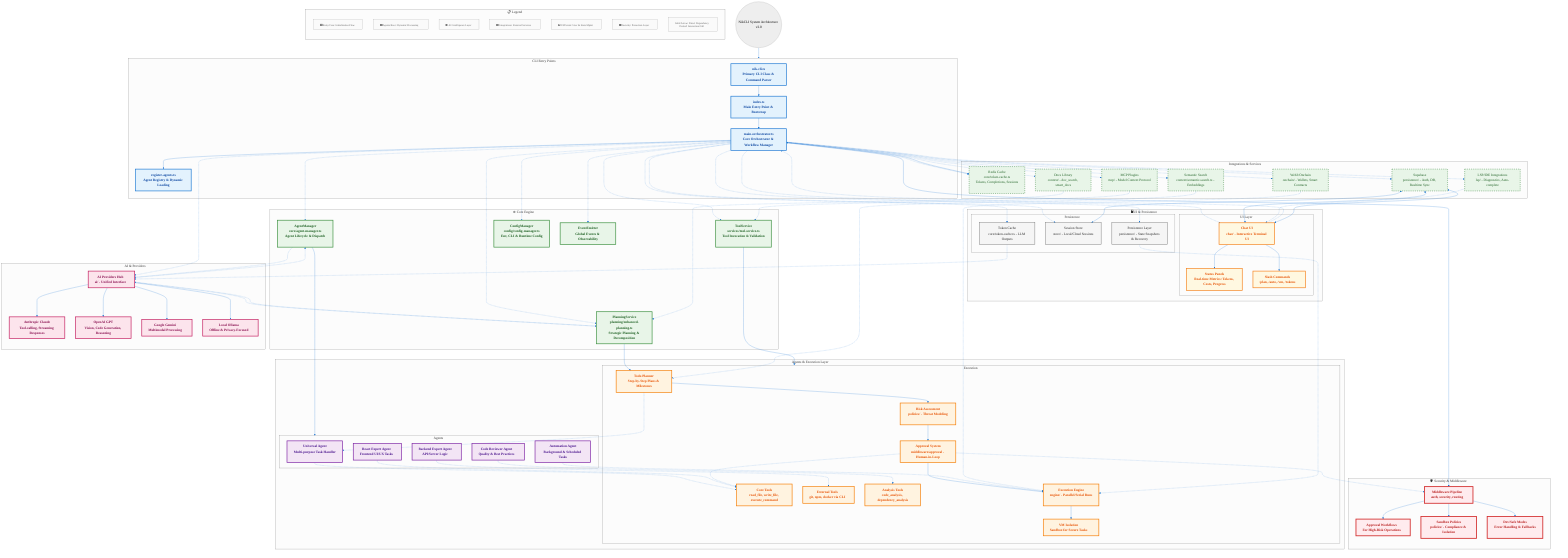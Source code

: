 %%{init: {'theme':'neutral', 'themeVariables': { 'primaryColor': '#2196F3', 'primaryTextColor': '#000000', 'primaryBorderColor': '#1976D2', 'lineColor': '#1976D2', 'lineColorBackground': '#FFFFFF', 'secondaryColor': '#4CAF50', 'tertiaryColor': '#FFC107', 'fontFamily': 'Arial, sans-serif'}}}%%

flowchart TB
    %% Title
    title((NikCLI System Architecture v2.0))
    title --> entry

    %% CLI Entry Points - Professional Blue Theme
    subgraph entry["🎯 CLI Entry Points"]
        direction TB
        A[nik-cli.ts<br/>Primary CLI Class & Command Parser]:::entry
        B[index.ts<br/>Main Entry Point & Bootstrap]:::entry
        C[main-orchestrator.ts<br/>Core Orchestrator & Workflow Manager]:::entry
        D[register-agents.ts<br/>Agent Registry & Dynamic Loading]:::entry
        A --> B --> C --> D
    end

    %% Core Engine - Stable Green Theme
    subgraph core["⚙️ Core Engine"]
        direction TB
        E[AgentManager<br/>core/agent-manager.ts<br/>Agent Lifecycle & Dispatch]:::core
        F[ToolService<br/>services/tool-service.ts<br/>Tool Invocation & Validation]:::core
        G[PlanningService<br/>planning/enhanced-planning.ts<br/>Strategic Planning & Decomposition]:::core
        H[ConfigManager<br/>config/config-manager.ts<br/>Env, CLI & Runtime Config]:::core
        I[EventEmitter<br/>Global Events & Observability]:::core
        C -.-> E
        C -.-> F
        C -.-> G
        C -.-> H
        C -.-> I
    end

    %% Agents & Execution - Dynamic Purple/Orange
    subgraph agents["🤖 Agents & Execution Layer"]
        direction LR
        subgraph agentSub["Agents"]
            J[Universal Agent<br/>Multi-purpose Task Handler]:::agents
            K[React Expert Agent<br/>Frontend UI/UX Tasks]:::agents
            L[Code Reviewer Agent<br/>Quality & Best Practices]:::agents
            M[Backend Expert Agent<br/>API/Server Logic]:::agents
            N[Automation Agent<br/>Background & Scheduled Tasks]:::agents
        end
        subgraph execSub["Execution"]
            O[Core Tools<br/>read_file, write_file, execute_command]:::execution
            P[External Tools<br/>git, npm, docker via CLI]:::execution
            Q[Analysis Tools<br/>code_analysis, dependency_analysis]:::execution
            R[Todo Planner<br/>Step-by-Step Plans & Milestones]:::execution
            S[Risk Assessment<br/>policies/ - Threat Modeling]:::execution
            T[Approval System<br/>middleware/approval - Human-in-Loop]:::execution
            U[Execution Engine<br/>engine/ - Parallel/Serial Runs]:::execution
            V[VM Isolation<br/>Sandbox for Secure Tasks]:::execution
        end
        E --> agentSub
        F --> execSub
        G --> R --> S --> T --> U --> V
    end

    %% AI & Providers - Intelligent Pink
    subgraph ai["🧠 AI & Providers"]
        direction TB
        W[AI Providers Hub<br/>ai/ - Unified Interface]:::ai
        X[Anthropic Claude<br/>Tool-calling, Streaming Responses]:::ai
        Y[OpenAI GPT<br/>Vision, Code Generation, Reasoning]:::ai
        Z[Google Gemini<br/>Multimodal Processing]:::ai
        AA[Local Ollama<br/>Offline & Privacy-Focused]:::ai
        C -.-> W
        W --> X & Y & Z & AA
        E -.-> W
        G -.-> W
    end

    %% Integrations & Services - Connected Green
    subgraph integrations["🔗 Integrations & Services"]
        direction LR
        BB[Redis Cache<br/>core/token-cache.ts<br/>Tokens, Completions, Sessions]:::integrations
        CC[Supabase<br/>persistence/ - Auth, DB, Realtime Sync]:::integrations
        DD[MCP Plugins<br/>mcp/ - Model Context Protocol]:::integrations
        EE[Web3/Onchain<br/>onchain/ - Wallets, Smart Contracts]:::integrations
        FF[Docs Library<br/>context/ - doc_search, smart_docs]:::integrations
        GG[LSP/IDE Integrations<br/>lsp/ - Diagnostics, Auto-complete]:::integrations
        HH[Semantic Search<br/>context/semantic-search.ts - Embeddings]:::integrations
        C -.-> BB & CC & DD & EE & FF & GG & HH
    end

    %% UI & Persistence - User-Centric Yellow
    subgraph ui["🖥️ UI & Persistence"]
        direction TB
        subgraph uiSub["UI Layer"]
            II[Chat UI<br/>chat/ - Interactive Terminal UI]:::ui
            JJ[Status Panels<br/>Real-time Metrics: Tokens, Costs, Progress]:::ui
            KK[Slash Commands<br/>/plan, /auto, /vm, /tokens]:::ui
            II --> JJ
            II --> KK
        end
        subgraph persistSub["Persistence"]
            LL[Token Cache<br/>core/token-cache.ts - LLM Outputs]:::persistence
            MM[Session Store<br/>store/ - Local/Cloud Sessions]:::persistence
            NN[Persistence Layer<br/>persistence/ - State Snapshots & Recovery]:::persistence
        end
        C -.-> II
        II -.-> C
        C -.-> LL & MM & NN
        CC <--> MM
        II <--> CC
    end

    %% Security & Middleware - Secure Red
    subgraph security["🛡️ Security & Middleware"]
        direction TB
        OO[Middleware Pipeline<br/>auth, security, routing]:::security
        PP[Approval Workflows<br/>For High-Risk Operations]:::security
        QQ[Sandbox Policies<br/>policies/ - Compliance & Isolation]:::security
        RR[Dev/Safe Modes<br/>Error Handling & Fallbacks]:::security
        C --> OO --> PP & QQ & RR
        T -.-> OO
    end

    %% Data Flows - Dotted for Interactions
    J -.-> O
    K -.-> O
    L -.-> Q
    M -.-> P
    N -.-> U
    R -.-> J
    T -.-> O
    W -.-> E
    W -.-> G
    BB <--> C
    CC <--> II
    DD -.-> F
    EE -.-> U
    FF -.-> G
    GG -.-> II
    HH -.-> R
    LL -.-> W
    NN -.-> U

    %% Legend
    subgraph legend["📋 Legend"]
        direction TB
        leg1[🟦 Entry/Core: Initialization Flow]:::legend
        leg2[🟪 Agents/Exec: Dynamic Processing]:::legend
        leg3[🟥 AI: Intelligence Layer]:::legend
        leg4[🟩 Integrations: External Services]:::legend
        leg5[🟨 UI/Persist: User & State Mgmt]:::legend
        leg6[🟥 Security: Protection Layer]:::legend
        leg7[Solid Arrow: Direct Dependency<br/>Dotted: Interaction/Call]:::legend
    end

    %% Professional Styling Definitions
    classDef entry fill:#E3F2FD,stroke:#1976D2,stroke-width:3px,color:#0D47A1,font-weight:bold
    classDef core fill:#E8F5E8,stroke:#388E3C,stroke-width:3px,color:#1B5E20,font-weight:bold
    classDef agents fill:#F3E5F5,stroke:#7B1FA2,stroke-width:3px,color:#4A148C,font-weight:bold
    classDef execution fill:#FFF3E0,stroke:#F57C00,stroke-width:3px,color:#E65100,font-weight:bold
    classDef ai fill:#FCE4EC,stroke:#C2185B,stroke-width:3px,color:#880E4F,font-weight:bold
    classDef integrations fill:#E8F5E8,stroke:#2E7D32,stroke-width:2px,stroke-dasharray: 5 5,color:#1B5E20
    classDef ui fill:#FFF8E1,stroke:#F57F17,stroke-width:3px,color:#E65100,font-weight:bold
    classDef persistence fill:#F5F5F5,stroke:#757575,stroke-width:2px,color:#212121
    classDef security fill:#FFEBEE,stroke:#D32F2F,stroke-width:4px,color:#B71C1C,font-weight:bold
    classDef legend fill:#FAFAFA,stroke:#9E9E9E,stroke-width:1px,color:#616161,font-size:12px

    %% Apply to title
    class title fill:#2196F3,stroke:#1976D2,stroke-width:2px,color:#FFFFFF